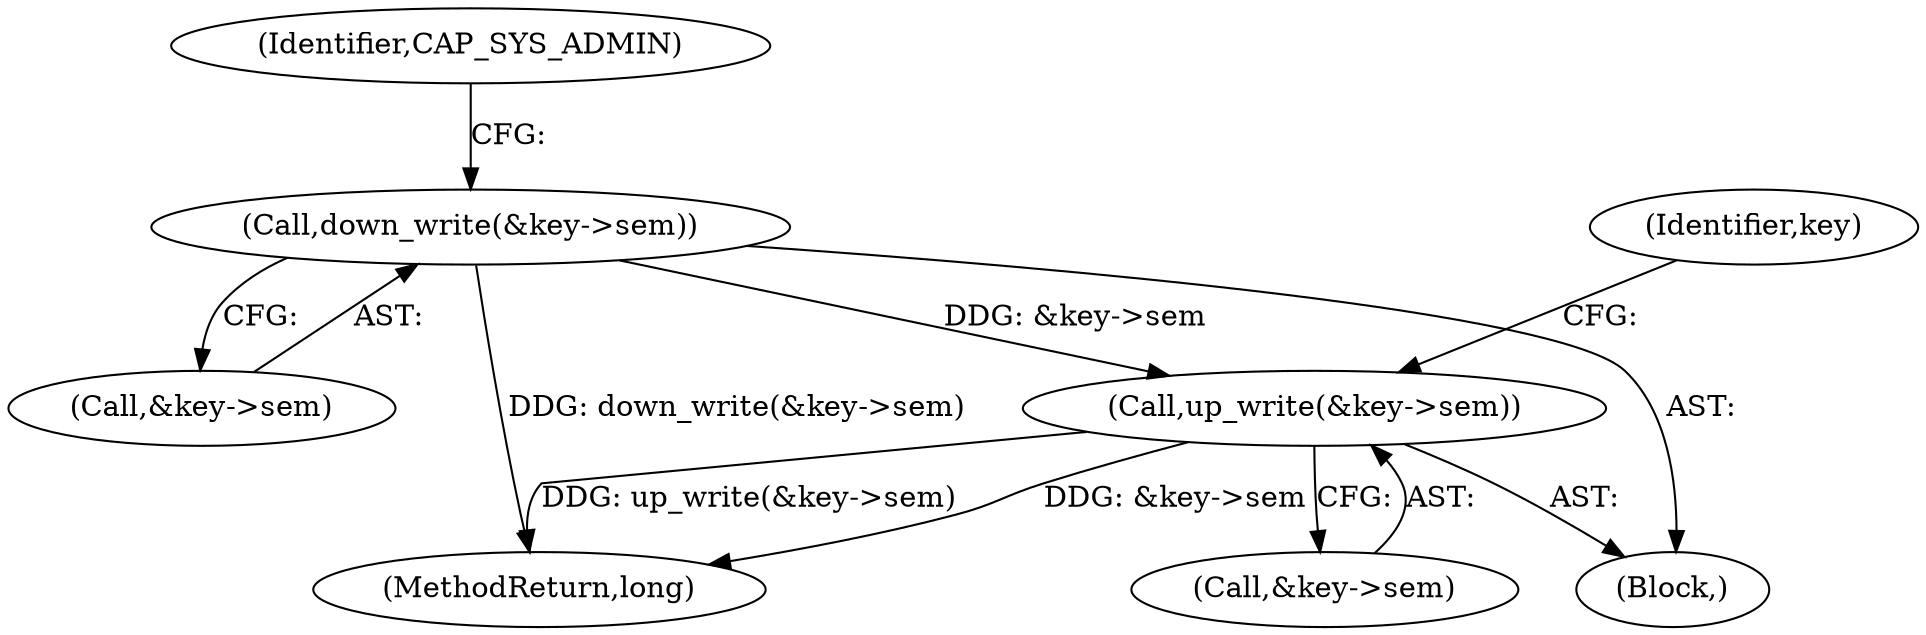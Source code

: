 digraph "0_linux_363b02dab09b3226f3bd1420dad9c72b79a42a76_8@API" {
"1000443" [label="(Call,up_write(&key->sem))"];
"1000202" [label="(Call,down_write(&key->sem))"];
"1000443" [label="(Call,up_write(&key->sem))"];
"1000471" [label="(MethodReturn,long)"];
"1000210" [label="(Identifier,CAP_SYS_ADMIN)"];
"1000203" [label="(Call,&key->sem)"];
"1000110" [label="(Block,)"];
"1000444" [label="(Call,&key->sem)"];
"1000449" [label="(Identifier,key)"];
"1000202" [label="(Call,down_write(&key->sem))"];
"1000443" -> "1000110"  [label="AST: "];
"1000443" -> "1000444"  [label="CFG: "];
"1000444" -> "1000443"  [label="AST: "];
"1000449" -> "1000443"  [label="CFG: "];
"1000443" -> "1000471"  [label="DDG: up_write(&key->sem)"];
"1000443" -> "1000471"  [label="DDG: &key->sem"];
"1000202" -> "1000443"  [label="DDG: &key->sem"];
"1000202" -> "1000110"  [label="AST: "];
"1000202" -> "1000203"  [label="CFG: "];
"1000203" -> "1000202"  [label="AST: "];
"1000210" -> "1000202"  [label="CFG: "];
"1000202" -> "1000471"  [label="DDG: down_write(&key->sem)"];
}
